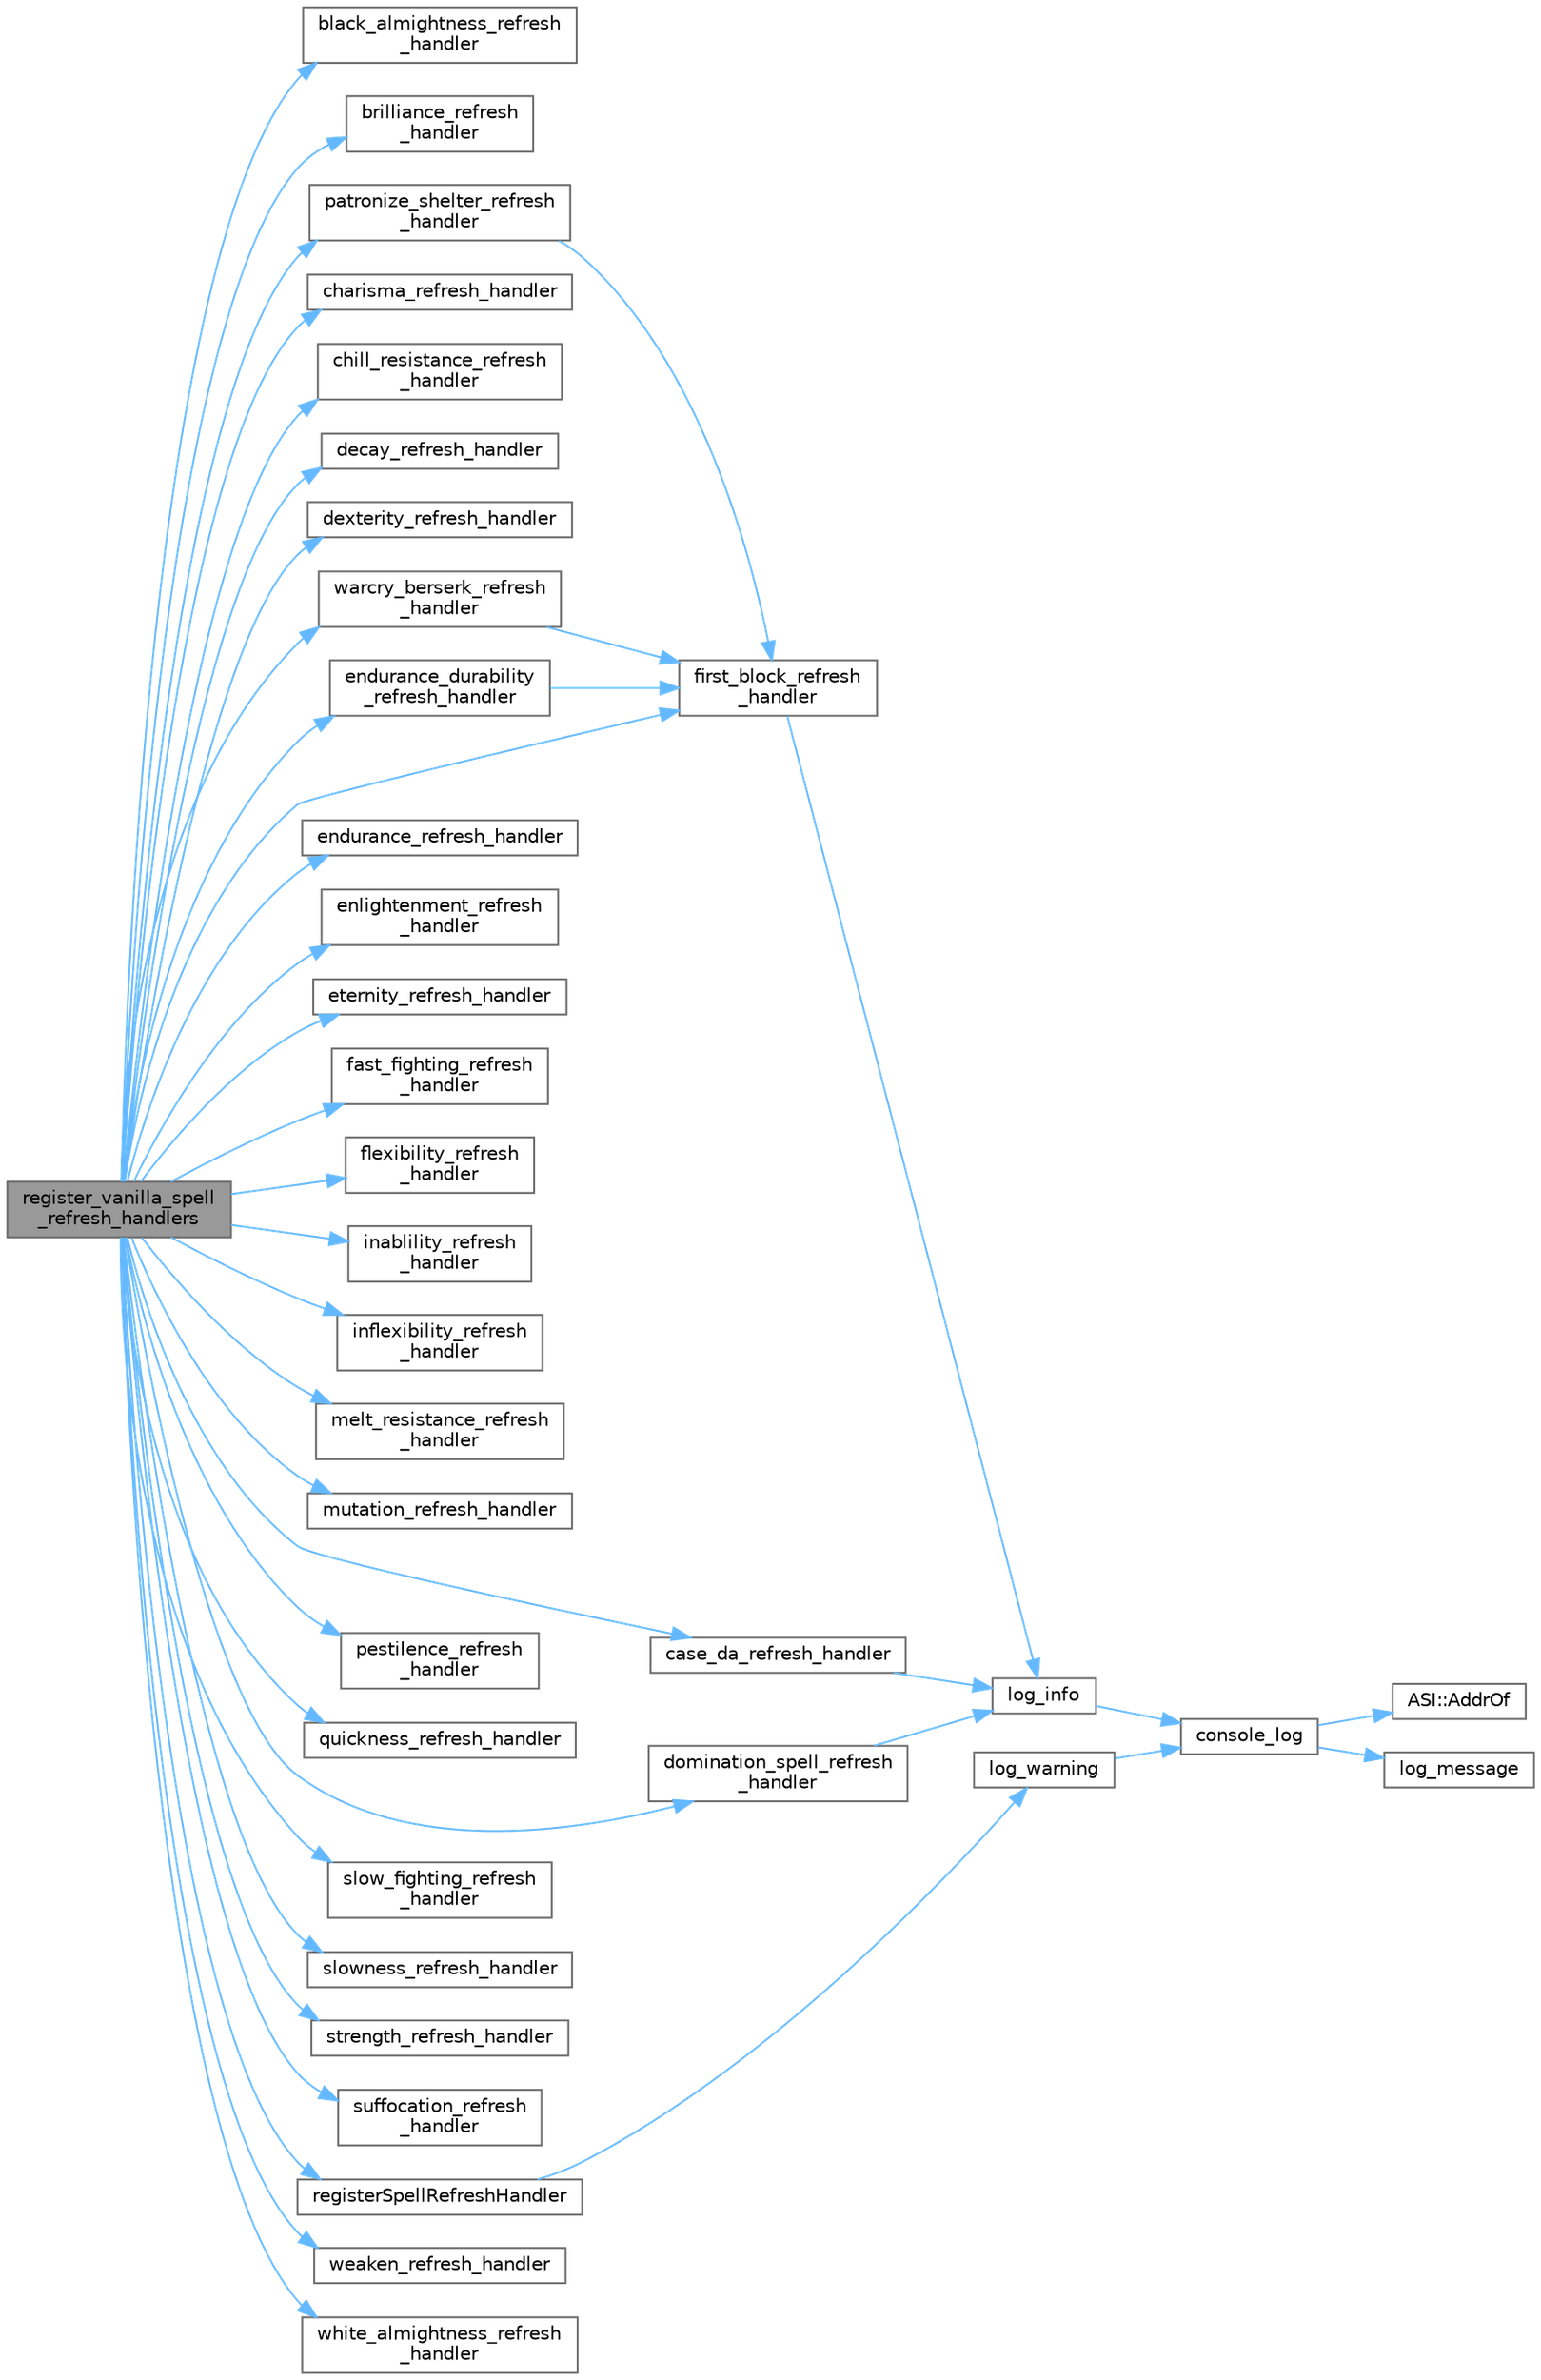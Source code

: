 digraph "register_vanilla_spell_refresh_handlers"
{
 // LATEX_PDF_SIZE
  bgcolor="transparent";
  edge [fontname=Helvetica,fontsize=10,labelfontname=Helvetica,labelfontsize=10];
  node [fontname=Helvetica,fontsize=10,shape=box,height=0.2,width=0.4];
  rankdir="LR";
  Node1 [id="Node000001",label="register_vanilla_spell\l_refresh_handlers",height=0.2,width=0.4,color="gray40", fillcolor="grey60", style="filled", fontcolor="black",tooltip=" "];
  Node1 -> Node2 [id="edge1_Node000001_Node000002",color="steelblue1",style="solid",tooltip=" "];
  Node2 [id="Node000002",label="black_almightness_refresh\l_handler",height=0.2,width=0.4,color="grey40", fillcolor="white", style="filled",URL="$sf__spellrefresh__handlers_8cpp.html#a26baa110adad7d76f960146162f9d806",tooltip=" "];
  Node1 -> Node3 [id="edge2_Node000001_Node000003",color="steelblue1",style="solid",tooltip=" "];
  Node3 [id="Node000003",label="brilliance_refresh\l_handler",height=0.2,width=0.4,color="grey40", fillcolor="white", style="filled",URL="$sf__spellrefresh__handlers_8cpp.html#a8e20e0b072a1cb724c73719adffea809",tooltip=" "];
  Node1 -> Node4 [id="edge3_Node000001_Node000004",color="steelblue1",style="solid",tooltip=" "];
  Node4 [id="Node000004",label="case_da_refresh_handler",height=0.2,width=0.4,color="grey40", fillcolor="white", style="filled",URL="$sf__spellrefresh__handlers_8cpp.html#a1ee77167bb978a63add5c9472b838796",tooltip=" "];
  Node4 -> Node5 [id="edge4_Node000004_Node000005",color="steelblue1",style="solid",tooltip=" "];
  Node5 [id="Node000005",label="log_info",height=0.2,width=0.4,color="grey40", fillcolor="white", style="filled",URL="$sf__wrappers_8c.html#a4fd90de0913ed15b0812918255559a55",tooltip=" "];
  Node5 -> Node6 [id="edge5_Node000005_Node000006",color="steelblue1",style="solid",tooltip=" "];
  Node6 [id="Node000006",label="console_log",height=0.2,width=0.4,color="grey40", fillcolor="white", style="filled",URL="$sf__console__hook_8c.html#af6b694e632c7b92e802468161b511edf",tooltip=" "];
  Node6 -> Node7 [id="edge6_Node000006_Node000007",color="steelblue1",style="solid",tooltip=" "];
  Node7 [id="Node000007",label="ASI::AddrOf",height=0.2,width=0.4,color="grey40", fillcolor="white", style="filled",URL="$namespace_a_s_i.html#a05ca5acefdcb7e955f472b60e5511a1a",tooltip="returns \"real\" virtual address of given memory offset"];
  Node6 -> Node8 [id="edge7_Node000006_Node000008",color="steelblue1",style="solid",tooltip=" "];
  Node8 [id="Node000008",label="log_message",height=0.2,width=0.4,color="grey40", fillcolor="white", style="filled",URL="$sf__wrappers_8c.html#ac5c95c4eeefbc3d135cafe996908b639",tooltip=" "];
  Node1 -> Node9 [id="edge8_Node000001_Node000009",color="steelblue1",style="solid",tooltip=" "];
  Node9 [id="Node000009",label="charisma_refresh_handler",height=0.2,width=0.4,color="grey40", fillcolor="white", style="filled",URL="$sf__spellrefresh__handlers_8cpp.html#a8bcbf61f8d76c5de922ca52443ed675c",tooltip=" "];
  Node1 -> Node10 [id="edge9_Node000001_Node000010",color="steelblue1",style="solid",tooltip=" "];
  Node10 [id="Node000010",label="chill_resistance_refresh\l_handler",height=0.2,width=0.4,color="grey40", fillcolor="white", style="filled",URL="$sf__spellrefresh__handlers_8cpp.html#aaf60c4f42ee5b7ddd6c05885896b088b",tooltip=" "];
  Node1 -> Node11 [id="edge10_Node000001_Node000011",color="steelblue1",style="solid",tooltip=" "];
  Node11 [id="Node000011",label="decay_refresh_handler",height=0.2,width=0.4,color="grey40", fillcolor="white", style="filled",URL="$sf__spellrefresh__handlers_8cpp.html#add78355ddb1a0bc99ba760ba82db7f6d",tooltip=" "];
  Node1 -> Node12 [id="edge11_Node000001_Node000012",color="steelblue1",style="solid",tooltip=" "];
  Node12 [id="Node000012",label="dexterity_refresh_handler",height=0.2,width=0.4,color="grey40", fillcolor="white", style="filled",URL="$sf__spellrefresh__handlers_8cpp.html#a2e3714d96562dd76282b7c00187121a1",tooltip=" "];
  Node1 -> Node13 [id="edge12_Node000001_Node000013",color="steelblue1",style="solid",tooltip=" "];
  Node13 [id="Node000013",label="domination_spell_refresh\l_handler",height=0.2,width=0.4,color="grey40", fillcolor="white", style="filled",URL="$sf__spellrefresh__handlers_8cpp.html#a2533a2bd48479e8ddf631e3ece590e6d",tooltip=" "];
  Node13 -> Node5 [id="edge13_Node000013_Node000005",color="steelblue1",style="solid",tooltip=" "];
  Node1 -> Node14 [id="edge14_Node000001_Node000014",color="steelblue1",style="solid",tooltip=" "];
  Node14 [id="Node000014",label="endurance_durability\l_refresh_handler",height=0.2,width=0.4,color="grey40", fillcolor="white", style="filled",URL="$sf__spellrefresh__handlers_8cpp.html#a8dc443eb382384b58ee6ee9f6cb3f4f1",tooltip=" "];
  Node14 -> Node15 [id="edge15_Node000014_Node000015",color="steelblue1",style="solid",tooltip=" "];
  Node15 [id="Node000015",label="first_block_refresh\l_handler",height=0.2,width=0.4,color="grey40", fillcolor="white", style="filled",URL="$sf__spellrefresh__handlers_8cpp.html#a587baa6487811f3281106202e088ab57",tooltip=" "];
  Node15 -> Node5 [id="edge16_Node000015_Node000005",color="steelblue1",style="solid",tooltip=" "];
  Node1 -> Node16 [id="edge17_Node000001_Node000016",color="steelblue1",style="solid",tooltip=" "];
  Node16 [id="Node000016",label="endurance_refresh_handler",height=0.2,width=0.4,color="grey40", fillcolor="white", style="filled",URL="$sf__spellrefresh__handlers_8cpp.html#a04cb536fb5bf6bdb6a3640ec6e5d9ffc",tooltip=" "];
  Node1 -> Node17 [id="edge18_Node000001_Node000017",color="steelblue1",style="solid",tooltip=" "];
  Node17 [id="Node000017",label="enlightenment_refresh\l_handler",height=0.2,width=0.4,color="grey40", fillcolor="white", style="filled",URL="$sf__spellrefresh__handlers_8cpp.html#a27d2a2379a0a7746191008ecbc63462a",tooltip=" "];
  Node1 -> Node18 [id="edge19_Node000001_Node000018",color="steelblue1",style="solid",tooltip=" "];
  Node18 [id="Node000018",label="eternity_refresh_handler",height=0.2,width=0.4,color="grey40", fillcolor="white", style="filled",URL="$sf__spellrefresh__handlers_8cpp.html#a98af80c1ec1226dc55f6afeecc0ff071",tooltip=" "];
  Node1 -> Node19 [id="edge20_Node000001_Node000019",color="steelblue1",style="solid",tooltip=" "];
  Node19 [id="Node000019",label="fast_fighting_refresh\l_handler",height=0.2,width=0.4,color="grey40", fillcolor="white", style="filled",URL="$sf__spellrefresh__handlers_8cpp.html#a4145f57c6424330df160eb2ef1546a2f",tooltip=" "];
  Node1 -> Node15 [id="edge21_Node000001_Node000015",color="steelblue1",style="solid",tooltip=" "];
  Node1 -> Node20 [id="edge22_Node000001_Node000020",color="steelblue1",style="solid",tooltip=" "];
  Node20 [id="Node000020",label="flexibility_refresh\l_handler",height=0.2,width=0.4,color="grey40", fillcolor="white", style="filled",URL="$sf__spellrefresh__handlers_8cpp.html#a430579f4c70c489a2e018a00d6f71746",tooltip=" "];
  Node1 -> Node21 [id="edge23_Node000001_Node000021",color="steelblue1",style="solid",tooltip=" "];
  Node21 [id="Node000021",label="inablility_refresh\l_handler",height=0.2,width=0.4,color="grey40", fillcolor="white", style="filled",URL="$sf__spellrefresh__handlers_8cpp.html#afda20753837545e4edebbdd12af43e88",tooltip=" "];
  Node1 -> Node22 [id="edge24_Node000001_Node000022",color="steelblue1",style="solid",tooltip=" "];
  Node22 [id="Node000022",label="inflexibility_refresh\l_handler",height=0.2,width=0.4,color="grey40", fillcolor="white", style="filled",URL="$sf__spellrefresh__handlers_8cpp.html#a4aba53b716a2a681df2eb78072fd2d10",tooltip=" "];
  Node1 -> Node23 [id="edge25_Node000001_Node000023",color="steelblue1",style="solid",tooltip=" "];
  Node23 [id="Node000023",label="melt_resistance_refresh\l_handler",height=0.2,width=0.4,color="grey40", fillcolor="white", style="filled",URL="$sf__spellrefresh__handlers_8cpp.html#a47fe8af9b0210575ce726cfe75d45b7e",tooltip=" "];
  Node1 -> Node24 [id="edge26_Node000001_Node000024",color="steelblue1",style="solid",tooltip=" "];
  Node24 [id="Node000024",label="mutation_refresh_handler",height=0.2,width=0.4,color="grey40", fillcolor="white", style="filled",URL="$sf__spellrefresh__handlers_8cpp.html#a34eae0d959884c32f2ef3fbd4caddf1b",tooltip=" "];
  Node1 -> Node25 [id="edge27_Node000001_Node000025",color="steelblue1",style="solid",tooltip=" "];
  Node25 [id="Node000025",label="patronize_shelter_refresh\l_handler",height=0.2,width=0.4,color="grey40", fillcolor="white", style="filled",URL="$sf__spellrefresh__handlers_8cpp.html#abec40c43f8c7886e5f4aab1598bd1af2",tooltip=" "];
  Node25 -> Node15 [id="edge28_Node000025_Node000015",color="steelblue1",style="solid",tooltip=" "];
  Node1 -> Node26 [id="edge29_Node000001_Node000026",color="steelblue1",style="solid",tooltip=" "];
  Node26 [id="Node000026",label="pestilence_refresh\l_handler",height=0.2,width=0.4,color="grey40", fillcolor="white", style="filled",URL="$sf__spellrefresh__handlers_8cpp.html#af00057ad4a804955814e09c167aac95c",tooltip=" "];
  Node1 -> Node27 [id="edge30_Node000001_Node000027",color="steelblue1",style="solid",tooltip=" "];
  Node27 [id="Node000027",label="quickness_refresh_handler",height=0.2,width=0.4,color="grey40", fillcolor="white", style="filled",URL="$sf__spellrefresh__handlers_8cpp.html#a426617d87a810960e89cf7b5f96792dc",tooltip=" "];
  Node1 -> Node28 [id="edge31_Node000001_Node000028",color="steelblue1",style="solid",tooltip=" "];
  Node28 [id="Node000028",label="registerSpellRefreshHandler",height=0.2,width=0.4,color="grey40", fillcolor="white", style="filled",URL="$sf__spellrefresh__registry_8cpp.html#a62f532402dc7bbafc449a62a06948fff",tooltip=" "];
  Node28 -> Node29 [id="edge32_Node000028_Node000029",color="steelblue1",style="solid",tooltip=" "];
  Node29 [id="Node000029",label="log_warning",height=0.2,width=0.4,color="grey40", fillcolor="white", style="filled",URL="$sf__wrappers_8c.html#a825433b084e07dce191049d45ecdde2a",tooltip=" "];
  Node29 -> Node6 [id="edge33_Node000029_Node000006",color="steelblue1",style="solid",tooltip=" "];
  Node1 -> Node30 [id="edge34_Node000001_Node000030",color="steelblue1",style="solid",tooltip=" "];
  Node30 [id="Node000030",label="slow_fighting_refresh\l_handler",height=0.2,width=0.4,color="grey40", fillcolor="white", style="filled",URL="$sf__spellrefresh__handlers_8cpp.html#ad2a69996de79c7371e94b33c8afb5c13",tooltip=" "];
  Node1 -> Node31 [id="edge35_Node000001_Node000031",color="steelblue1",style="solid",tooltip=" "];
  Node31 [id="Node000031",label="slowness_refresh_handler",height=0.2,width=0.4,color="grey40", fillcolor="white", style="filled",URL="$sf__spellrefresh__handlers_8cpp.html#a6b57132ca81388232b5accedcf3ba240",tooltip=" "];
  Node1 -> Node32 [id="edge36_Node000001_Node000032",color="steelblue1",style="solid",tooltip=" "];
  Node32 [id="Node000032",label="strength_refresh_handler",height=0.2,width=0.4,color="grey40", fillcolor="white", style="filled",URL="$sf__spellrefresh__handlers_8cpp.html#a74c6d5e7cc31c7d67df1d7f4c752af4f",tooltip=" "];
  Node1 -> Node33 [id="edge37_Node000001_Node000033",color="steelblue1",style="solid",tooltip=" "];
  Node33 [id="Node000033",label="suffocation_refresh\l_handler",height=0.2,width=0.4,color="grey40", fillcolor="white", style="filled",URL="$sf__spellrefresh__handlers_8cpp.html#a848d872608c94e8ae63fb84f4c72364c",tooltip=" "];
  Node1 -> Node34 [id="edge38_Node000001_Node000034",color="steelblue1",style="solid",tooltip=" "];
  Node34 [id="Node000034",label="warcry_berserk_refresh\l_handler",height=0.2,width=0.4,color="grey40", fillcolor="white", style="filled",URL="$sf__spellrefresh__handlers_8cpp.html#a54b21dcae85503c0b7708bedf1900ae6",tooltip=" "];
  Node34 -> Node15 [id="edge39_Node000034_Node000015",color="steelblue1",style="solid",tooltip=" "];
  Node1 -> Node35 [id="edge40_Node000001_Node000035",color="steelblue1",style="solid",tooltip=" "];
  Node35 [id="Node000035",label="weaken_refresh_handler",height=0.2,width=0.4,color="grey40", fillcolor="white", style="filled",URL="$sf__spellrefresh__handlers_8cpp.html#ac8e357f25293ebcab938ca638cf30aac",tooltip=" "];
  Node1 -> Node36 [id="edge41_Node000001_Node000036",color="steelblue1",style="solid",tooltip=" "];
  Node36 [id="Node000036",label="white_almightness_refresh\l_handler",height=0.2,width=0.4,color="grey40", fillcolor="white", style="filled",URL="$sf__spellrefresh__handlers_8cpp.html#a9fc30a5d1455423526030260e548c254",tooltip=" "];
}
